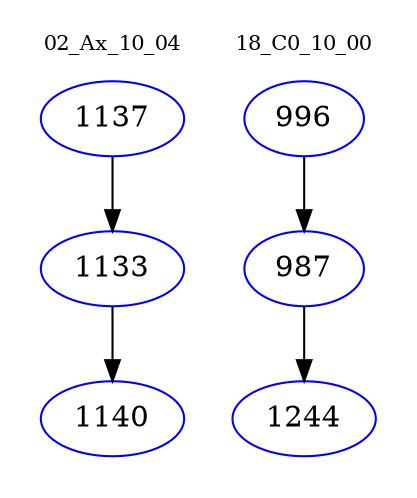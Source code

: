 digraph{
subgraph cluster_0 {
color = white
label = "02_Ax_10_04";
fontsize=10;
T0_1137 [label="1137", color="blue"]
T0_1137 -> T0_1133 [color="black"]
T0_1133 [label="1133", color="blue"]
T0_1133 -> T0_1140 [color="black"]
T0_1140 [label="1140", color="blue"]
}
subgraph cluster_1 {
color = white
label = "18_C0_10_00";
fontsize=10;
T1_996 [label="996", color="blue"]
T1_996 -> T1_987 [color="black"]
T1_987 [label="987", color="blue"]
T1_987 -> T1_1244 [color="black"]
T1_1244 [label="1244", color="blue"]
}
}
